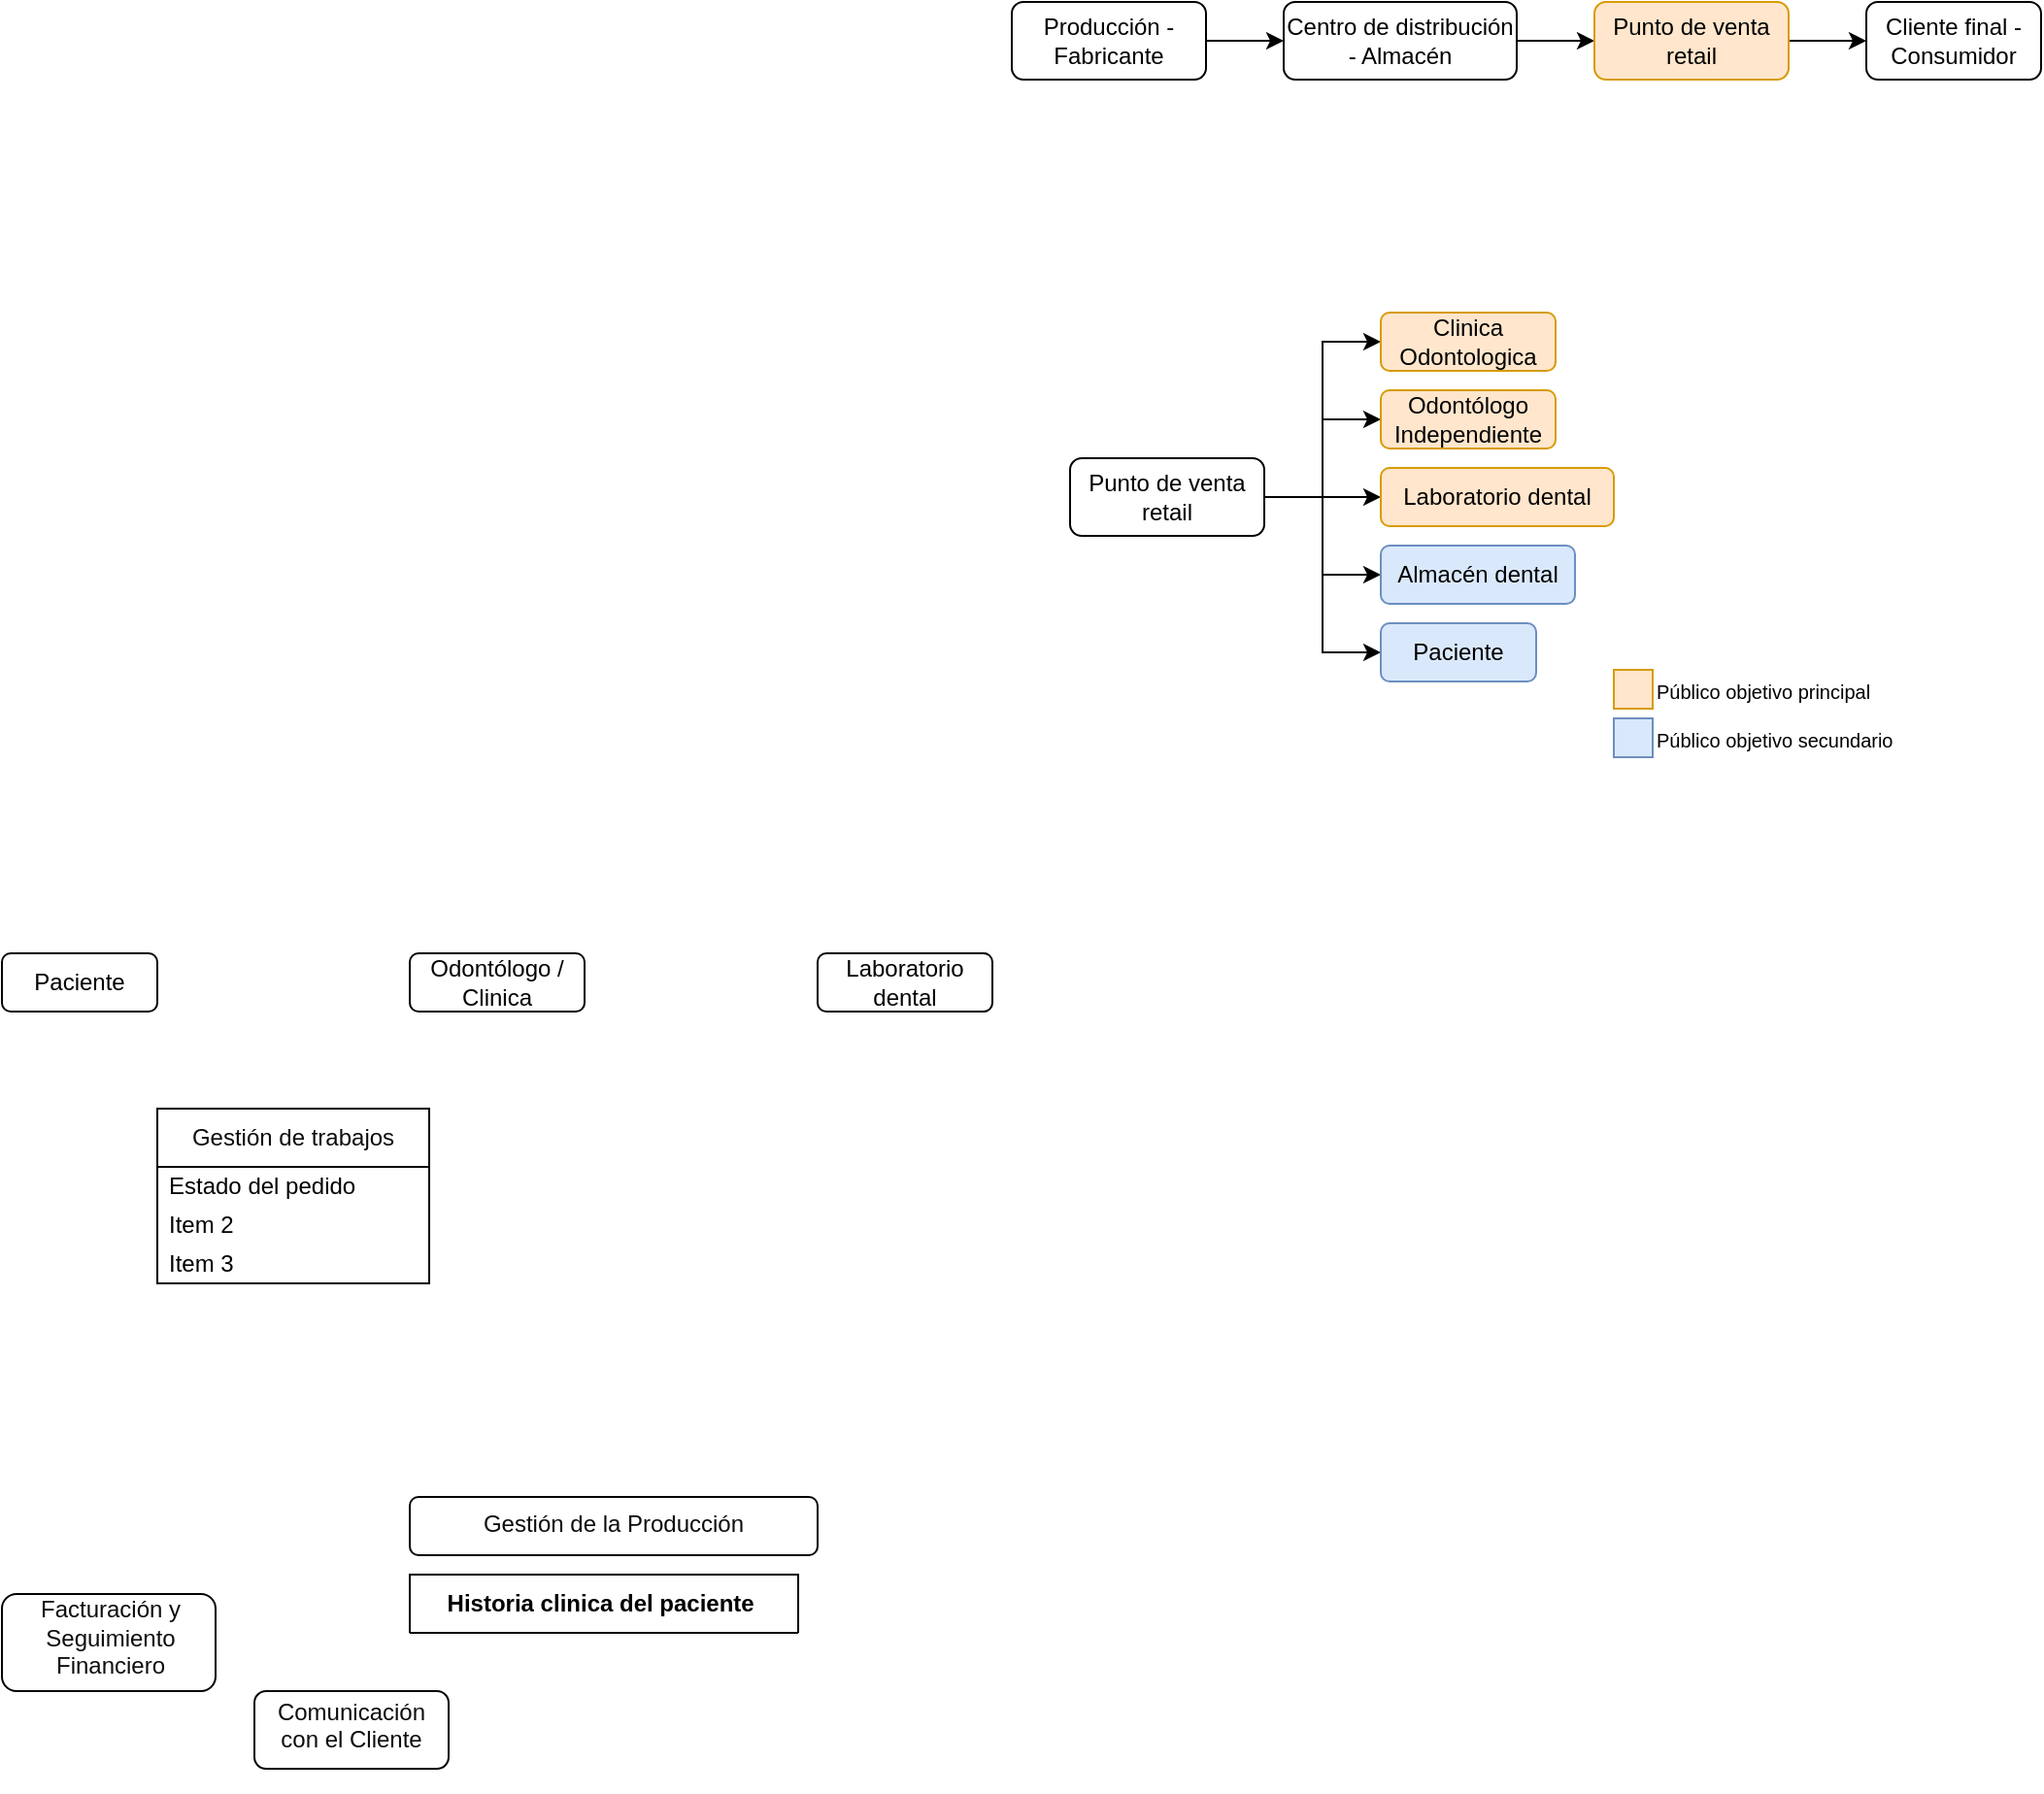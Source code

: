 <mxfile version="24.4.6" type="github">
  <diagram name="Page-1" id="IWnAmNE7MLX-MQJfaZ-H">
    <mxGraphModel dx="1403" dy="359" grid="1" gridSize="10" guides="1" tooltips="1" connect="1" arrows="1" fold="1" page="1" pageScale="1" pageWidth="827" pageHeight="1169" math="0" shadow="0">
      <root>
        <mxCell id="0" />
        <mxCell id="1" parent="0" />
        <mxCell id="4hnvYEBA5v5D1nBLIyNg-10" style="edgeStyle=orthogonalEdgeStyle;rounded=0;orthogonalLoop=1;jettySize=auto;html=1;entryX=0;entryY=0.5;entryDx=0;entryDy=0;" edge="1" parent="1" source="4hnvYEBA5v5D1nBLIyNg-1" target="4hnvYEBA5v5D1nBLIyNg-3">
          <mxGeometry relative="1" as="geometry" />
        </mxCell>
        <mxCell id="4hnvYEBA5v5D1nBLIyNg-1" value="Producción - Fabricante" style="rounded=1;whiteSpace=wrap;html=1;" vertex="1" parent="1">
          <mxGeometry x="170" y="130" width="100" height="40" as="geometry" />
        </mxCell>
        <mxCell id="4hnvYEBA5v5D1nBLIyNg-7" style="edgeStyle=orthogonalEdgeStyle;rounded=0;orthogonalLoop=1;jettySize=auto;html=1;entryX=0;entryY=0.5;entryDx=0;entryDy=0;" edge="1" parent="1" source="4hnvYEBA5v5D1nBLIyNg-3" target="4hnvYEBA5v5D1nBLIyNg-4">
          <mxGeometry relative="1" as="geometry" />
        </mxCell>
        <mxCell id="4hnvYEBA5v5D1nBLIyNg-3" value="Centro de distribución - Almacén" style="rounded=1;whiteSpace=wrap;html=1;" vertex="1" parent="1">
          <mxGeometry x="310" y="130" width="120" height="40" as="geometry" />
        </mxCell>
        <mxCell id="4hnvYEBA5v5D1nBLIyNg-9" style="edgeStyle=orthogonalEdgeStyle;rounded=0;orthogonalLoop=1;jettySize=auto;html=1;entryX=0;entryY=0.5;entryDx=0;entryDy=0;" edge="1" parent="1" source="4hnvYEBA5v5D1nBLIyNg-4" target="4hnvYEBA5v5D1nBLIyNg-8">
          <mxGeometry relative="1" as="geometry" />
        </mxCell>
        <mxCell id="4hnvYEBA5v5D1nBLIyNg-4" value="Punto de venta retail" style="rounded=1;whiteSpace=wrap;html=1;fillColor=#ffe6cc;strokeColor=#d79b00;" vertex="1" parent="1">
          <mxGeometry x="470" y="130" width="100" height="40" as="geometry" />
        </mxCell>
        <mxCell id="4hnvYEBA5v5D1nBLIyNg-8" value="Cliente final - Consumidor" style="rounded=1;whiteSpace=wrap;html=1;" vertex="1" parent="1">
          <mxGeometry x="610" y="130" width="90" height="40" as="geometry" />
        </mxCell>
        <mxCell id="4hnvYEBA5v5D1nBLIyNg-15" style="edgeStyle=orthogonalEdgeStyle;rounded=0;orthogonalLoop=1;jettySize=auto;html=1;entryX=0;entryY=0.5;entryDx=0;entryDy=0;" edge="1" parent="1" source="4hnvYEBA5v5D1nBLIyNg-11" target="4hnvYEBA5v5D1nBLIyNg-12">
          <mxGeometry relative="1" as="geometry" />
        </mxCell>
        <mxCell id="4hnvYEBA5v5D1nBLIyNg-16" style="edgeStyle=orthogonalEdgeStyle;rounded=0;orthogonalLoop=1;jettySize=auto;html=1;entryX=0;entryY=0.5;entryDx=0;entryDy=0;" edge="1" parent="1" source="4hnvYEBA5v5D1nBLIyNg-11" target="4hnvYEBA5v5D1nBLIyNg-13">
          <mxGeometry relative="1" as="geometry" />
        </mxCell>
        <mxCell id="4hnvYEBA5v5D1nBLIyNg-17" style="edgeStyle=orthogonalEdgeStyle;rounded=0;orthogonalLoop=1;jettySize=auto;html=1;entryX=0;entryY=0.5;entryDx=0;entryDy=0;" edge="1" parent="1" source="4hnvYEBA5v5D1nBLIyNg-11" target="4hnvYEBA5v5D1nBLIyNg-14">
          <mxGeometry relative="1" as="geometry" />
        </mxCell>
        <mxCell id="4hnvYEBA5v5D1nBLIyNg-20" style="edgeStyle=orthogonalEdgeStyle;rounded=0;orthogonalLoop=1;jettySize=auto;html=1;entryX=0;entryY=0.5;entryDx=0;entryDy=0;" edge="1" parent="1" source="4hnvYEBA5v5D1nBLIyNg-11" target="4hnvYEBA5v5D1nBLIyNg-19">
          <mxGeometry relative="1" as="geometry" />
        </mxCell>
        <mxCell id="4hnvYEBA5v5D1nBLIyNg-30" style="edgeStyle=orthogonalEdgeStyle;rounded=0;orthogonalLoop=1;jettySize=auto;html=1;entryX=0;entryY=0.5;entryDx=0;entryDy=0;" edge="1" parent="1" source="4hnvYEBA5v5D1nBLIyNg-11" target="4hnvYEBA5v5D1nBLIyNg-29">
          <mxGeometry relative="1" as="geometry" />
        </mxCell>
        <mxCell id="4hnvYEBA5v5D1nBLIyNg-11" value="Punto de venta retail" style="rounded=1;whiteSpace=wrap;html=1;" vertex="1" parent="1">
          <mxGeometry x="200" y="365" width="100" height="40" as="geometry" />
        </mxCell>
        <mxCell id="4hnvYEBA5v5D1nBLIyNg-12" value="Odontólogo Independiente" style="rounded=1;whiteSpace=wrap;html=1;fillColor=#ffe6cc;strokeColor=#d79b00;" vertex="1" parent="1">
          <mxGeometry x="360" y="330" width="90" height="30" as="geometry" />
        </mxCell>
        <mxCell id="4hnvYEBA5v5D1nBLIyNg-13" value="Laboratorio dental" style="rounded=1;whiteSpace=wrap;html=1;fillColor=#ffe6cc;strokeColor=#d79b00;" vertex="1" parent="1">
          <mxGeometry x="360" y="370" width="120" height="30" as="geometry" />
        </mxCell>
        <mxCell id="4hnvYEBA5v5D1nBLIyNg-14" value="Paciente" style="rounded=1;whiteSpace=wrap;html=1;fillColor=#dae8fc;strokeColor=#6c8ebf;" vertex="1" parent="1">
          <mxGeometry x="360" y="450" width="80" height="30" as="geometry" />
        </mxCell>
        <mxCell id="4hnvYEBA5v5D1nBLIyNg-19" value="Almacén dental" style="rounded=1;whiteSpace=wrap;html=1;fillColor=#dae8fc;strokeColor=#6c8ebf;" vertex="1" parent="1">
          <mxGeometry x="360" y="410" width="100" height="30" as="geometry" />
        </mxCell>
        <mxCell id="4hnvYEBA5v5D1nBLIyNg-21" value="Odontólogo / Clinica" style="rounded=1;whiteSpace=wrap;html=1;" vertex="1" parent="1">
          <mxGeometry x="-140" y="620" width="90" height="30" as="geometry" />
        </mxCell>
        <mxCell id="4hnvYEBA5v5D1nBLIyNg-22" value="Paciente" style="rounded=1;whiteSpace=wrap;html=1;" vertex="1" parent="1">
          <mxGeometry x="-350" y="620" width="80" height="30" as="geometry" />
        </mxCell>
        <mxCell id="4hnvYEBA5v5D1nBLIyNg-29" value="Clinica Odontologica" style="rounded=1;whiteSpace=wrap;html=1;fillColor=#ffe6cc;strokeColor=#d79b00;" vertex="1" parent="1">
          <mxGeometry x="360" y="290" width="90" height="30" as="geometry" />
        </mxCell>
        <mxCell id="4hnvYEBA5v5D1nBLIyNg-32" value="&lt;b&gt;Historia clinica del paciente&amp;nbsp;&lt;/b&gt;" style="swimlane;fontStyle=0;childLayout=stackLayout;horizontal=1;startSize=30;horizontalStack=0;resizeParent=1;resizeParentMax=0;resizeLast=0;collapsible=1;marginBottom=0;whiteSpace=wrap;html=1;" vertex="1" collapsed="1" parent="1">
          <mxGeometry x="-140" y="940" width="200" height="30" as="geometry">
            <mxRectangle x="105" y="700" width="200" height="260" as="alternateBounds" />
          </mxGeometry>
        </mxCell>
        <mxCell id="4hnvYEBA5v5D1nBLIyNg-33" value="- Información personal del paciente" style="text;strokeColor=none;fillColor=none;align=left;verticalAlign=middle;spacingLeft=4;spacingRight=4;overflow=hidden;points=[[0,0.5],[1,0.5]];portConstraint=eastwest;rotatable=0;whiteSpace=wrap;html=1;" vertex="1" parent="4hnvYEBA5v5D1nBLIyNg-32">
          <mxGeometry y="30" width="200" height="20" as="geometry" />
        </mxCell>
        <mxCell id="4hnvYEBA5v5D1nBLIyNg-34" value="- Historial médico" style="text;strokeColor=none;fillColor=none;align=left;verticalAlign=middle;spacingLeft=4;spacingRight=4;overflow=hidden;points=[[0,0.5],[1,0.5]];portConstraint=eastwest;rotatable=0;whiteSpace=wrap;html=1;" vertex="1" parent="4hnvYEBA5v5D1nBLIyNg-32">
          <mxGeometry y="50" width="200" height="20" as="geometry" />
        </mxCell>
        <mxCell id="4hnvYEBA5v5D1nBLIyNg-35" value="- Historial dental" style="text;strokeColor=none;fillColor=none;align=left;verticalAlign=middle;spacingLeft=4;spacingRight=4;overflow=hidden;points=[[0,0.5],[1,0.5]];portConstraint=eastwest;rotatable=0;whiteSpace=wrap;html=1;" vertex="1" parent="4hnvYEBA5v5D1nBLIyNg-32">
          <mxGeometry y="70" width="200" height="20" as="geometry" />
        </mxCell>
        <mxCell id="4hnvYEBA5v5D1nBLIyNg-36" value="- Exámenes clínicos" style="text;strokeColor=none;fillColor=none;align=left;verticalAlign=middle;spacingLeft=4;spacingRight=4;overflow=hidden;points=[[0,0.5],[1,0.5]];portConstraint=eastwest;rotatable=0;whiteSpace=wrap;html=1;" vertex="1" parent="4hnvYEBA5v5D1nBLIyNg-32">
          <mxGeometry y="90" width="200" height="20" as="geometry" />
        </mxCell>
        <mxCell id="4hnvYEBA5v5D1nBLIyNg-37" value="- Registro de tratamientos" style="text;strokeColor=none;fillColor=none;align=left;verticalAlign=middle;spacingLeft=4;spacingRight=4;overflow=hidden;points=[[0,0.5],[1,0.5]];portConstraint=eastwest;rotatable=0;whiteSpace=wrap;html=1;" vertex="1" parent="4hnvYEBA5v5D1nBLIyNg-32">
          <mxGeometry y="110" width="200" height="20" as="geometry" />
        </mxCell>
        <mxCell id="4hnvYEBA5v5D1nBLIyNg-38" value="- Registro de procedimientos quirúrgicos" style="text;strokeColor=none;fillColor=none;align=left;verticalAlign=middle;spacingLeft=4;spacingRight=4;overflow=hidden;points=[[0,0.5],[1,0.5]];portConstraint=eastwest;rotatable=0;whiteSpace=wrap;html=1;" vertex="1" parent="4hnvYEBA5v5D1nBLIyNg-32">
          <mxGeometry y="130" width="200" height="30" as="geometry" />
        </mxCell>
        <mxCell id="4hnvYEBA5v5D1nBLIyNg-39" value="- Notas de evolución" style="text;strokeColor=none;fillColor=none;align=left;verticalAlign=middle;spacingLeft=4;spacingRight=4;overflow=hidden;points=[[0,0.5],[1,0.5]];portConstraint=eastwest;rotatable=0;whiteSpace=wrap;html=1;" vertex="1" parent="4hnvYEBA5v5D1nBLIyNg-32">
          <mxGeometry y="160" width="200" height="20" as="geometry" />
        </mxCell>
        <mxCell id="4hnvYEBA5v5D1nBLIyNg-40" value="- Consentimientos informados" style="text;strokeColor=none;fillColor=none;align=left;verticalAlign=middle;spacingLeft=4;spacingRight=4;overflow=hidden;points=[[0,0.5],[1,0.5]];portConstraint=eastwest;rotatable=0;whiteSpace=wrap;html=1;" vertex="1" parent="4hnvYEBA5v5D1nBLIyNg-32">
          <mxGeometry y="180" width="200" height="20" as="geometry" />
        </mxCell>
        <mxCell id="4hnvYEBA5v5D1nBLIyNg-41" value="- Comunicaciones y correspondencia" style="text;strokeColor=none;fillColor=none;align=left;verticalAlign=middle;spacingLeft=4;spacingRight=4;overflow=hidden;points=[[0,0.5],[1,0.5]];portConstraint=eastwest;rotatable=0;whiteSpace=wrap;html=1;" vertex="1" parent="4hnvYEBA5v5D1nBLIyNg-32">
          <mxGeometry y="200" width="200" height="30" as="geometry" />
        </mxCell>
        <mxCell id="4hnvYEBA5v5D1nBLIyNg-42" value="- Confidencialidad y cumplimiento legal" style="text;strokeColor=none;fillColor=none;align=left;verticalAlign=middle;spacingLeft=4;spacingRight=4;overflow=hidden;points=[[0,0.5],[1,0.5]];portConstraint=eastwest;rotatable=0;whiteSpace=wrap;html=1;" vertex="1" parent="4hnvYEBA5v5D1nBLIyNg-32">
          <mxGeometry y="230" width="200" height="30" as="geometry" />
        </mxCell>
        <mxCell id="4hnvYEBA5v5D1nBLIyNg-49" value="" style="group" vertex="1" connectable="0" parent="1">
          <mxGeometry x="480" y="470" width="220" height="55" as="geometry" />
        </mxCell>
        <mxCell id="4hnvYEBA5v5D1nBLIyNg-43" value="" style="rounded=0;whiteSpace=wrap;html=1;fillColor=#ffe6cc;strokeColor=#d79b00;" vertex="1" parent="4hnvYEBA5v5D1nBLIyNg-49">
          <mxGeometry y="4" width="20" height="20" as="geometry" />
        </mxCell>
        <mxCell id="4hnvYEBA5v5D1nBLIyNg-44" value="&lt;div style=&quot;&quot;&gt;&lt;font style=&quot;font-size: 10px;&quot;&gt;Público objetivo principal&lt;/font&gt;&lt;/div&gt;" style="text;html=1;align=left;verticalAlign=middle;whiteSpace=wrap;rounded=0;" vertex="1" parent="4hnvYEBA5v5D1nBLIyNg-49">
          <mxGeometry x="20" width="200" height="30" as="geometry" />
        </mxCell>
        <mxCell id="4hnvYEBA5v5D1nBLIyNg-45" value="" style="rounded=0;whiteSpace=wrap;html=1;fillColor=#dae8fc;strokeColor=#6c8ebf;" vertex="1" parent="4hnvYEBA5v5D1nBLIyNg-49">
          <mxGeometry y="29" width="20" height="20" as="geometry" />
        </mxCell>
        <mxCell id="4hnvYEBA5v5D1nBLIyNg-46" value="&lt;span style=&quot;color: rgb(0, 0, 0); font-family: Helvetica; font-style: normal; font-variant-ligatures: normal; font-variant-caps: normal; font-weight: 400; letter-spacing: normal; orphans: 2; text-indent: 0px; text-transform: none; widows: 2; word-spacing: 0px; -webkit-text-stroke-width: 0px; white-space: normal; text-decoration-thickness: initial; text-decoration-style: initial; text-decoration-color: initial; float: none; display: inline !important;&quot;&gt;&lt;font style=&quot;font-size: 10px;&quot;&gt;Público objetivo secundario&lt;/font&gt;&lt;/span&gt;" style="text;html=1;align=left;verticalAlign=middle;whiteSpace=wrap;rounded=0;" vertex="1" parent="4hnvYEBA5v5D1nBLIyNg-49">
          <mxGeometry x="20" y="25" width="180" height="30" as="geometry" />
        </mxCell>
        <mxCell id="4hnvYEBA5v5D1nBLIyNg-50" value="Laboratorio dental" style="rounded=1;whiteSpace=wrap;html=1;" vertex="1" parent="1">
          <mxGeometry x="70" y="620" width="90" height="30" as="geometry" />
        </mxCell>
        <mxCell id="4hnvYEBA5v5D1nBLIyNg-57" value="&lt;p style=&quot;border: 0px solid rgb(227, 227, 227); box-sizing: border-box; --tw-border-spacing-x: 0; --tw-border-spacing-y: 0; --tw-translate-x: 0; --tw-translate-y: 0; --tw-rotate: 0; --tw-skew-x: 0; --tw-skew-y: 0; --tw-scale-x: 1; --tw-scale-y: 1; --tw-pan-x: ; --tw-pan-y: ; --tw-pinch-zoom: ; --tw-scroll-snap-strictness: proximity; --tw-gradient-from-position: ; --tw-gradient-via-position: ; --tw-gradient-to-position: ; --tw-ordinal: ; --tw-slashed-zero: ; --tw-numeric-figure: ; --tw-numeric-spacing: ; --tw-numeric-fraction: ; --tw-ring-inset: ; --tw-ring-offset-width: 0px; --tw-ring-offset-color: #fff; --tw-ring-color: rgba(69,89,164,.5); --tw-ring-offset-shadow: 0 0 transparent; --tw-ring-shadow: 0 0 transparent; --tw-shadow: 0 0 transparent; --tw-shadow-colored: 0 0 transparent; --tw-blur: ; --tw-brightness: ; --tw-contrast: ; --tw-grayscale: ; --tw-hue-rotate: ; --tw-invert: ; --tw-saturate: ; --tw-sepia: ; --tw-drop-shadow: ; --tw-backdrop-blur: ; --tw-backdrop-brightness: ; --tw-backdrop-contrast: ; --tw-backdrop-grayscale: ; --tw-backdrop-hue-rotate: ; --tw-backdrop-invert: ; --tw-backdrop-opacity: ; --tw-backdrop-saturate: ; --tw-backdrop-sepia: ; --tw-contain-size: ; --tw-contain-layout: ; --tw-contain-paint: ; --tw-contain-style: ; margin: 1.25em 0px; color: rgb(13, 13, 13); white-space-collapse: preserve; background-color: rgb(255, 255, 255);&quot;&gt;&lt;font style=&quot;font-size: 12px;&quot; face=&quot;Helvetica&quot;&gt;Gestión de la Producción&lt;/font&gt;&lt;font style=&quot;font-size: 16px;&quot; face=&quot;ui-sans-serif, -apple-system, system-ui, Segoe UI, Roboto, Ubuntu, Cantarell, Noto Sans, sans-serif, Helvetica, Apple Color Emoji, Arial, Segoe UI Emoji, Segoe UI Symbol&quot;&gt;&lt;br&gt;&lt;/font&gt;&lt;/p&gt;&lt;ul style=&quot;border: 0px solid rgb(227, 227, 227); box-sizing: border-box; --tw-border-spacing-x: 0; --tw-border-spacing-y: 0; --tw-translate-x: 0; --tw-translate-y: 0; --tw-rotate: 0; --tw-skew-x: 0; --tw-skew-y: 0; --tw-scale-x: 1; --tw-scale-y: 1; --tw-pan-x: ; --tw-pan-y: ; --tw-pinch-zoom: ; --tw-scroll-snap-strictness: proximity; --tw-gradient-from-position: ; --tw-gradient-via-position: ; --tw-gradient-to-position: ; --tw-ordinal: ; --tw-slashed-zero: ; --tw-numeric-figure: ; --tw-numeric-spacing: ; --tw-numeric-fraction: ; --tw-ring-inset: ; --tw-ring-offset-width: 0px; --tw-ring-offset-color: #fff; --tw-ring-color: rgba(69,89,164,.5); --tw-ring-offset-shadow: 0 0 transparent; --tw-ring-shadow: 0 0 transparent; --tw-shadow: 0 0 transparent; --tw-shadow-colored: 0 0 transparent; --tw-blur: ; --tw-brightness: ; --tw-contrast: ; --tw-grayscale: ; --tw-hue-rotate: ; --tw-invert: ; --tw-saturate: ; --tw-sepia: ; --tw-drop-shadow: ; --tw-backdrop-blur: ; --tw-backdrop-brightness: ; --tw-backdrop-contrast: ; --tw-backdrop-grayscale: ; --tw-backdrop-hue-rotate: ; --tw-backdrop-invert: ; --tw-backdrop-opacity: ; --tw-backdrop-saturate: ; --tw-backdrop-sepia: ; --tw-contain-size: ; --tw-contain-layout: ; --tw-contain-paint: ; --tw-contain-style: ; list-style-position: initial; list-style-image: initial; margin: 1.25em 0px; padding: 0px 0px 0px 1.625em; color: rgb(13, 13, 13); font-family: ui-sans-serif, -apple-system, system-ui, &amp;quot;Segoe UI&amp;quot;, Roboto, Ubuntu, Cantarell, &amp;quot;Noto Sans&amp;quot;, sans-serif, Helvetica, &amp;quot;Apple Color Emoji&amp;quot;, Arial, &amp;quot;Segoe UI Emoji&amp;quot;, &amp;quot;Segoe UI Symbol&amp;quot;; font-size: 16px; text-align: start; white-space-collapse: preserve; background-color: rgb(255, 255, 255);&quot;&gt;&lt;/ul&gt;" style="rounded=1;whiteSpace=wrap;html=1;" vertex="1" parent="1">
          <mxGeometry x="-140" y="900" width="210" height="30" as="geometry" />
        </mxCell>
        <mxCell id="4hnvYEBA5v5D1nBLIyNg-58" value="&lt;p style=&quot;border: 0px solid rgb(227, 227, 227); box-sizing: border-box; --tw-border-spacing-x: 0; --tw-border-spacing-y: 0; --tw-translate-x: 0; --tw-translate-y: 0; --tw-rotate: 0; --tw-skew-x: 0; --tw-skew-y: 0; --tw-scale-x: 1; --tw-scale-y: 1; --tw-pan-x: ; --tw-pan-y: ; --tw-pinch-zoom: ; --tw-scroll-snap-strictness: proximity; --tw-gradient-from-position: ; --tw-gradient-via-position: ; --tw-gradient-to-position: ; --tw-ordinal: ; --tw-slashed-zero: ; --tw-numeric-figure: ; --tw-numeric-spacing: ; --tw-numeric-fraction: ; --tw-ring-inset: ; --tw-ring-offset-width: 0px; --tw-ring-offset-color: #fff; --tw-ring-color: rgba(69,89,164,.5); --tw-ring-offset-shadow: 0 0 transparent; --tw-ring-shadow: 0 0 transparent; --tw-shadow: 0 0 transparent; --tw-shadow-colored: 0 0 transparent; --tw-blur: ; --tw-brightness: ; --tw-contrast: ; --tw-grayscale: ; --tw-hue-rotate: ; --tw-invert: ; --tw-saturate: ; --tw-sepia: ; --tw-drop-shadow: ; --tw-backdrop-blur: ; --tw-backdrop-brightness: ; --tw-backdrop-contrast: ; --tw-backdrop-grayscale: ; --tw-backdrop-hue-rotate: ; --tw-backdrop-invert: ; --tw-backdrop-opacity: ; --tw-backdrop-saturate: ; --tw-backdrop-sepia: ; --tw-contain-size: ; --tw-contain-layout: ; --tw-contain-paint: ; --tw-contain-style: ; margin: 1.25em 0px; color: rgb(13, 13, 13); white-space-collapse: preserve;&quot;&gt;&lt;font style=&quot;font-size: 12px;&quot; face=&quot;Helvetica&quot;&gt;Comunicación con el Cliente&lt;/font&gt;&lt;/p&gt;&lt;ul style=&quot;border: 0px solid rgb(227, 227, 227); box-sizing: border-box; --tw-border-spacing-x: 0; --tw-border-spacing-y: 0; --tw-translate-x: 0; --tw-translate-y: 0; --tw-rotate: 0; --tw-skew-x: 0; --tw-skew-y: 0; --tw-scale-x: 1; --tw-scale-y: 1; --tw-pan-x: ; --tw-pan-y: ; --tw-pinch-zoom: ; --tw-scroll-snap-strictness: proximity; --tw-gradient-from-position: ; --tw-gradient-via-position: ; --tw-gradient-to-position: ; --tw-ordinal: ; --tw-slashed-zero: ; --tw-numeric-figure: ; --tw-numeric-spacing: ; --tw-numeric-fraction: ; --tw-ring-inset: ; --tw-ring-offset-width: 0px; --tw-ring-offset-color: #fff; --tw-ring-color: rgba(69,89,164,.5); --tw-ring-offset-shadow: 0 0 transparent; --tw-ring-shadow: 0 0 transparent; --tw-shadow: 0 0 transparent; --tw-shadow-colored: 0 0 transparent; --tw-blur: ; --tw-brightness: ; --tw-contrast: ; --tw-grayscale: ; --tw-hue-rotate: ; --tw-invert: ; --tw-saturate: ; --tw-sepia: ; --tw-drop-shadow: ; --tw-backdrop-blur: ; --tw-backdrop-brightness: ; --tw-backdrop-contrast: ; --tw-backdrop-grayscale: ; --tw-backdrop-hue-rotate: ; --tw-backdrop-invert: ; --tw-backdrop-opacity: ; --tw-backdrop-saturate: ; --tw-backdrop-sepia: ; --tw-contain-size: ; --tw-contain-layout: ; --tw-contain-paint: ; --tw-contain-style: ; list-style-position: initial; list-style-image: initial; margin: 1.25em 0px; padding: 0px 0px 0px 1.625em; color: rgb(13, 13, 13); font-family: ui-sans-serif, -apple-system, system-ui, &amp;quot;Segoe UI&amp;quot;, Roboto, Ubuntu, Cantarell, &amp;quot;Noto Sans&amp;quot;, sans-serif, Helvetica, &amp;quot;Apple Color Emoji&amp;quot;, Arial, &amp;quot;Segoe UI Emoji&amp;quot;, &amp;quot;Segoe UI Symbol&amp;quot;; font-size: 16px; text-align: start; white-space-collapse: preserve; background-color: rgb(255, 255, 255);&quot;&gt;&lt;/ul&gt;" style="rounded=1;whiteSpace=wrap;html=1;" vertex="1" parent="1">
          <mxGeometry x="-220" y="1000" width="100" height="40" as="geometry" />
        </mxCell>
        <mxCell id="4hnvYEBA5v5D1nBLIyNg-59" value="&lt;p style=&quot;text-align: center; border: 0px solid rgb(227, 227, 227); box-sizing: border-box; --tw-border-spacing-x: 0; --tw-border-spacing-y: 0; --tw-translate-x: 0; --tw-translate-y: 0; --tw-rotate: 0; --tw-skew-x: 0; --tw-skew-y: 0; --tw-scale-x: 1; --tw-scale-y: 1; --tw-pan-x: ; --tw-pan-y: ; --tw-pinch-zoom: ; --tw-scroll-snap-strictness: proximity; --tw-gradient-from-position: ; --tw-gradient-via-position: ; --tw-gradient-to-position: ; --tw-ordinal: ; --tw-slashed-zero: ; --tw-numeric-figure: ; --tw-numeric-spacing: ; --tw-numeric-fraction: ; --tw-ring-inset: ; --tw-ring-offset-width: 0px; --tw-ring-offset-color: #fff; --tw-ring-color: rgba(69,89,164,.5); --tw-ring-offset-shadow: 0 0 transparent; --tw-ring-shadow: 0 0 transparent; --tw-shadow: 0 0 transparent; --tw-shadow-colored: 0 0 transparent; --tw-blur: ; --tw-brightness: ; --tw-contrast: ; --tw-grayscale: ; --tw-hue-rotate: ; --tw-invert: ; --tw-saturate: ; --tw-sepia: ; --tw-drop-shadow: ; --tw-backdrop-blur: ; --tw-backdrop-brightness: ; --tw-backdrop-contrast: ; --tw-backdrop-grayscale: ; --tw-backdrop-hue-rotate: ; --tw-backdrop-invert: ; --tw-backdrop-opacity: ; --tw-backdrop-saturate: ; --tw-backdrop-sepia: ; --tw-contain-size: ; --tw-contain-layout: ; --tw-contain-paint: ; --tw-contain-style: ; margin: 1.25em 0px; color: rgb(13, 13, 13); white-space-collapse: preserve;&quot;&gt;&lt;font style=&quot;font-size: 12px;&quot; face=&quot;Helvetica&quot;&gt;Facturación y Seguimiento Financiero&lt;/font&gt;&lt;/p&gt;&lt;ul style=&quot;border: 0px solid rgb(227, 227, 227); box-sizing: border-box; --tw-border-spacing-x: 0; --tw-border-spacing-y: 0; --tw-translate-x: 0; --tw-translate-y: 0; --tw-rotate: 0; --tw-skew-x: 0; --tw-skew-y: 0; --tw-scale-x: 1; --tw-scale-y: 1; --tw-pan-x: ; --tw-pan-y: ; --tw-pinch-zoom: ; --tw-scroll-snap-strictness: proximity; --tw-gradient-from-position: ; --tw-gradient-via-position: ; --tw-gradient-to-position: ; --tw-ordinal: ; --tw-slashed-zero: ; --tw-numeric-figure: ; --tw-numeric-spacing: ; --tw-numeric-fraction: ; --tw-ring-inset: ; --tw-ring-offset-width: 0px; --tw-ring-offset-color: #fff; --tw-ring-color: rgba(69,89,164,.5); --tw-ring-offset-shadow: 0 0 transparent; --tw-ring-shadow: 0 0 transparent; --tw-shadow: 0 0 transparent; --tw-shadow-colored: 0 0 transparent; --tw-blur: ; --tw-brightness: ; --tw-contrast: ; --tw-grayscale: ; --tw-hue-rotate: ; --tw-invert: ; --tw-saturate: ; --tw-sepia: ; --tw-drop-shadow: ; --tw-backdrop-blur: ; --tw-backdrop-brightness: ; --tw-backdrop-contrast: ; --tw-backdrop-grayscale: ; --tw-backdrop-hue-rotate: ; --tw-backdrop-invert: ; --tw-backdrop-opacity: ; --tw-backdrop-saturate: ; --tw-backdrop-sepia: ; --tw-contain-size: ; --tw-contain-layout: ; --tw-contain-paint: ; --tw-contain-style: ; list-style-position: initial; list-style-image: initial; margin: 1.25em 0px; padding: 0px 0px 0px 1.625em; color: rgb(13, 13, 13); font-family: ui-sans-serif, -apple-system, system-ui, &amp;quot;Segoe UI&amp;quot;, Roboto, Ubuntu, Cantarell, &amp;quot;Noto Sans&amp;quot;, sans-serif, Helvetica, &amp;quot;Apple Color Emoji&amp;quot;, Arial, &amp;quot;Segoe UI Emoji&amp;quot;, &amp;quot;Segoe UI Symbol&amp;quot;; font-size: 16px; white-space-collapse: preserve; background-color: rgb(255, 255, 255);&quot;&gt;&lt;/ul&gt;" style="rounded=1;whiteSpace=wrap;html=1;align=left;" vertex="1" parent="1">
          <mxGeometry x="-350" y="950" width="110" height="50" as="geometry" />
        </mxCell>
        <mxCell id="4hnvYEBA5v5D1nBLIyNg-72" value="&lt;span style=&quot;color: rgb(13, 13, 13); text-align: start; white-space-collapse: preserve; background-color: rgb(255, 255, 255);&quot;&gt;Gestión de trabajos&lt;/span&gt;" style="swimlane;fontStyle=0;childLayout=stackLayout;horizontal=1;startSize=30;horizontalStack=0;resizeParent=1;resizeParentMax=0;resizeLast=0;collapsible=1;marginBottom=0;whiteSpace=wrap;html=1;" vertex="1" parent="1">
          <mxGeometry x="-270" y="700" width="140" height="90" as="geometry" />
        </mxCell>
        <mxCell id="4hnvYEBA5v5D1nBLIyNg-73" value="Estado del pedido" style="text;strokeColor=none;fillColor=none;align=left;verticalAlign=middle;spacingLeft=4;spacingRight=4;overflow=hidden;points=[[0,0.5],[1,0.5]];portConstraint=eastwest;rotatable=0;whiteSpace=wrap;html=1;" vertex="1" parent="4hnvYEBA5v5D1nBLIyNg-72">
          <mxGeometry y="30" width="140" height="20" as="geometry" />
        </mxCell>
        <mxCell id="4hnvYEBA5v5D1nBLIyNg-74" value="Item 2" style="text;strokeColor=none;fillColor=none;align=left;verticalAlign=middle;spacingLeft=4;spacingRight=4;overflow=hidden;points=[[0,0.5],[1,0.5]];portConstraint=eastwest;rotatable=0;whiteSpace=wrap;html=1;" vertex="1" parent="4hnvYEBA5v5D1nBLIyNg-72">
          <mxGeometry y="50" width="140" height="20" as="geometry" />
        </mxCell>
        <mxCell id="4hnvYEBA5v5D1nBLIyNg-75" value="Item 3" style="text;strokeColor=none;fillColor=none;align=left;verticalAlign=middle;spacingLeft=4;spacingRight=4;overflow=hidden;points=[[0,0.5],[1,0.5]];portConstraint=eastwest;rotatable=0;whiteSpace=wrap;html=1;" vertex="1" parent="4hnvYEBA5v5D1nBLIyNg-72">
          <mxGeometry y="70" width="140" height="20" as="geometry" />
        </mxCell>
      </root>
    </mxGraphModel>
  </diagram>
</mxfile>
